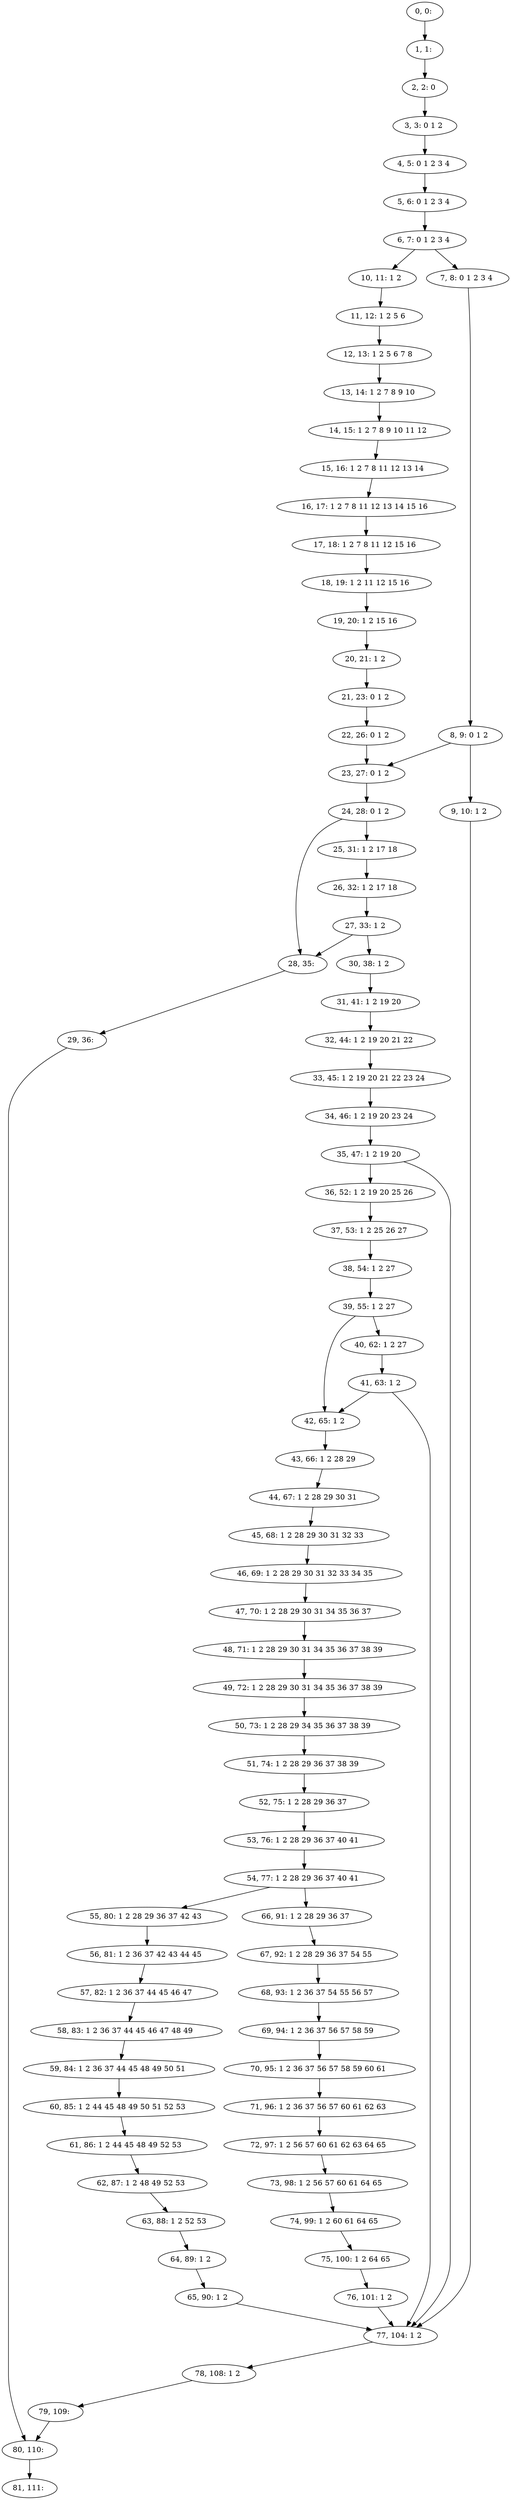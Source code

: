 digraph G {
0[label="0, 0: "];
1[label="1, 1: "];
2[label="2, 2: 0 "];
3[label="3, 3: 0 1 2 "];
4[label="4, 5: 0 1 2 3 4 "];
5[label="5, 6: 0 1 2 3 4 "];
6[label="6, 7: 0 1 2 3 4 "];
7[label="7, 8: 0 1 2 3 4 "];
8[label="8, 9: 0 1 2 "];
9[label="9, 10: 1 2 "];
10[label="10, 11: 1 2 "];
11[label="11, 12: 1 2 5 6 "];
12[label="12, 13: 1 2 5 6 7 8 "];
13[label="13, 14: 1 2 7 8 9 10 "];
14[label="14, 15: 1 2 7 8 9 10 11 12 "];
15[label="15, 16: 1 2 7 8 11 12 13 14 "];
16[label="16, 17: 1 2 7 8 11 12 13 14 15 16 "];
17[label="17, 18: 1 2 7 8 11 12 15 16 "];
18[label="18, 19: 1 2 11 12 15 16 "];
19[label="19, 20: 1 2 15 16 "];
20[label="20, 21: 1 2 "];
21[label="21, 23: 0 1 2 "];
22[label="22, 26: 0 1 2 "];
23[label="23, 27: 0 1 2 "];
24[label="24, 28: 0 1 2 "];
25[label="25, 31: 1 2 17 18 "];
26[label="26, 32: 1 2 17 18 "];
27[label="27, 33: 1 2 "];
28[label="28, 35: "];
29[label="29, 36: "];
30[label="30, 38: 1 2 "];
31[label="31, 41: 1 2 19 20 "];
32[label="32, 44: 1 2 19 20 21 22 "];
33[label="33, 45: 1 2 19 20 21 22 23 24 "];
34[label="34, 46: 1 2 19 20 23 24 "];
35[label="35, 47: 1 2 19 20 "];
36[label="36, 52: 1 2 19 20 25 26 "];
37[label="37, 53: 1 2 25 26 27 "];
38[label="38, 54: 1 2 27 "];
39[label="39, 55: 1 2 27 "];
40[label="40, 62: 1 2 27 "];
41[label="41, 63: 1 2 "];
42[label="42, 65: 1 2 "];
43[label="43, 66: 1 2 28 29 "];
44[label="44, 67: 1 2 28 29 30 31 "];
45[label="45, 68: 1 2 28 29 30 31 32 33 "];
46[label="46, 69: 1 2 28 29 30 31 32 33 34 35 "];
47[label="47, 70: 1 2 28 29 30 31 34 35 36 37 "];
48[label="48, 71: 1 2 28 29 30 31 34 35 36 37 38 39 "];
49[label="49, 72: 1 2 28 29 30 31 34 35 36 37 38 39 "];
50[label="50, 73: 1 2 28 29 34 35 36 37 38 39 "];
51[label="51, 74: 1 2 28 29 36 37 38 39 "];
52[label="52, 75: 1 2 28 29 36 37 "];
53[label="53, 76: 1 2 28 29 36 37 40 41 "];
54[label="54, 77: 1 2 28 29 36 37 40 41 "];
55[label="55, 80: 1 2 28 29 36 37 42 43 "];
56[label="56, 81: 1 2 36 37 42 43 44 45 "];
57[label="57, 82: 1 2 36 37 44 45 46 47 "];
58[label="58, 83: 1 2 36 37 44 45 46 47 48 49 "];
59[label="59, 84: 1 2 36 37 44 45 48 49 50 51 "];
60[label="60, 85: 1 2 44 45 48 49 50 51 52 53 "];
61[label="61, 86: 1 2 44 45 48 49 52 53 "];
62[label="62, 87: 1 2 48 49 52 53 "];
63[label="63, 88: 1 2 52 53 "];
64[label="64, 89: 1 2 "];
65[label="65, 90: 1 2 "];
66[label="66, 91: 1 2 28 29 36 37 "];
67[label="67, 92: 1 2 28 29 36 37 54 55 "];
68[label="68, 93: 1 2 36 37 54 55 56 57 "];
69[label="69, 94: 1 2 36 37 56 57 58 59 "];
70[label="70, 95: 1 2 36 37 56 57 58 59 60 61 "];
71[label="71, 96: 1 2 36 37 56 57 60 61 62 63 "];
72[label="72, 97: 1 2 56 57 60 61 62 63 64 65 "];
73[label="73, 98: 1 2 56 57 60 61 64 65 "];
74[label="74, 99: 1 2 60 61 64 65 "];
75[label="75, 100: 1 2 64 65 "];
76[label="76, 101: 1 2 "];
77[label="77, 104: 1 2 "];
78[label="78, 108: 1 2 "];
79[label="79, 109: "];
80[label="80, 110: "];
81[label="81, 111: "];
0->1 ;
1->2 ;
2->3 ;
3->4 ;
4->5 ;
5->6 ;
6->7 ;
6->10 ;
7->8 ;
8->9 ;
8->23 ;
9->77 ;
10->11 ;
11->12 ;
12->13 ;
13->14 ;
14->15 ;
15->16 ;
16->17 ;
17->18 ;
18->19 ;
19->20 ;
20->21 ;
21->22 ;
22->23 ;
23->24 ;
24->25 ;
24->28 ;
25->26 ;
26->27 ;
27->28 ;
27->30 ;
28->29 ;
29->80 ;
30->31 ;
31->32 ;
32->33 ;
33->34 ;
34->35 ;
35->36 ;
35->77 ;
36->37 ;
37->38 ;
38->39 ;
39->40 ;
39->42 ;
40->41 ;
41->42 ;
41->77 ;
42->43 ;
43->44 ;
44->45 ;
45->46 ;
46->47 ;
47->48 ;
48->49 ;
49->50 ;
50->51 ;
51->52 ;
52->53 ;
53->54 ;
54->55 ;
54->66 ;
55->56 ;
56->57 ;
57->58 ;
58->59 ;
59->60 ;
60->61 ;
61->62 ;
62->63 ;
63->64 ;
64->65 ;
65->77 ;
66->67 ;
67->68 ;
68->69 ;
69->70 ;
70->71 ;
71->72 ;
72->73 ;
73->74 ;
74->75 ;
75->76 ;
76->77 ;
77->78 ;
78->79 ;
79->80 ;
80->81 ;
}
